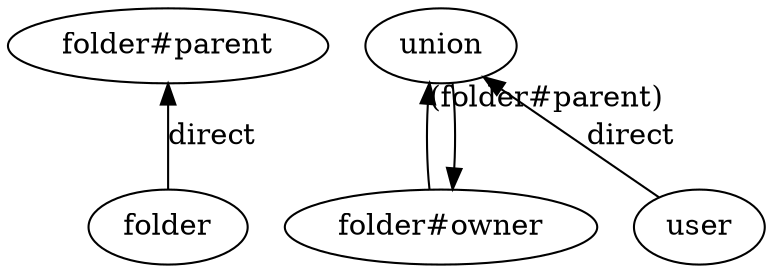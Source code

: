 digraph {
graph [
rankdir=BT
];

// Node definitions.
0 [label=folder];
1 [label="folder#owner"];
2 [label=union];
3 [label=user];
4 [label="folder#parent"];

// Edge definitions.
0 -> 4 [label=direct];
1 -> 2 [headlabel="(folder#parent)"];
2 -> 1;
3 -> 2 [label=direct];
}